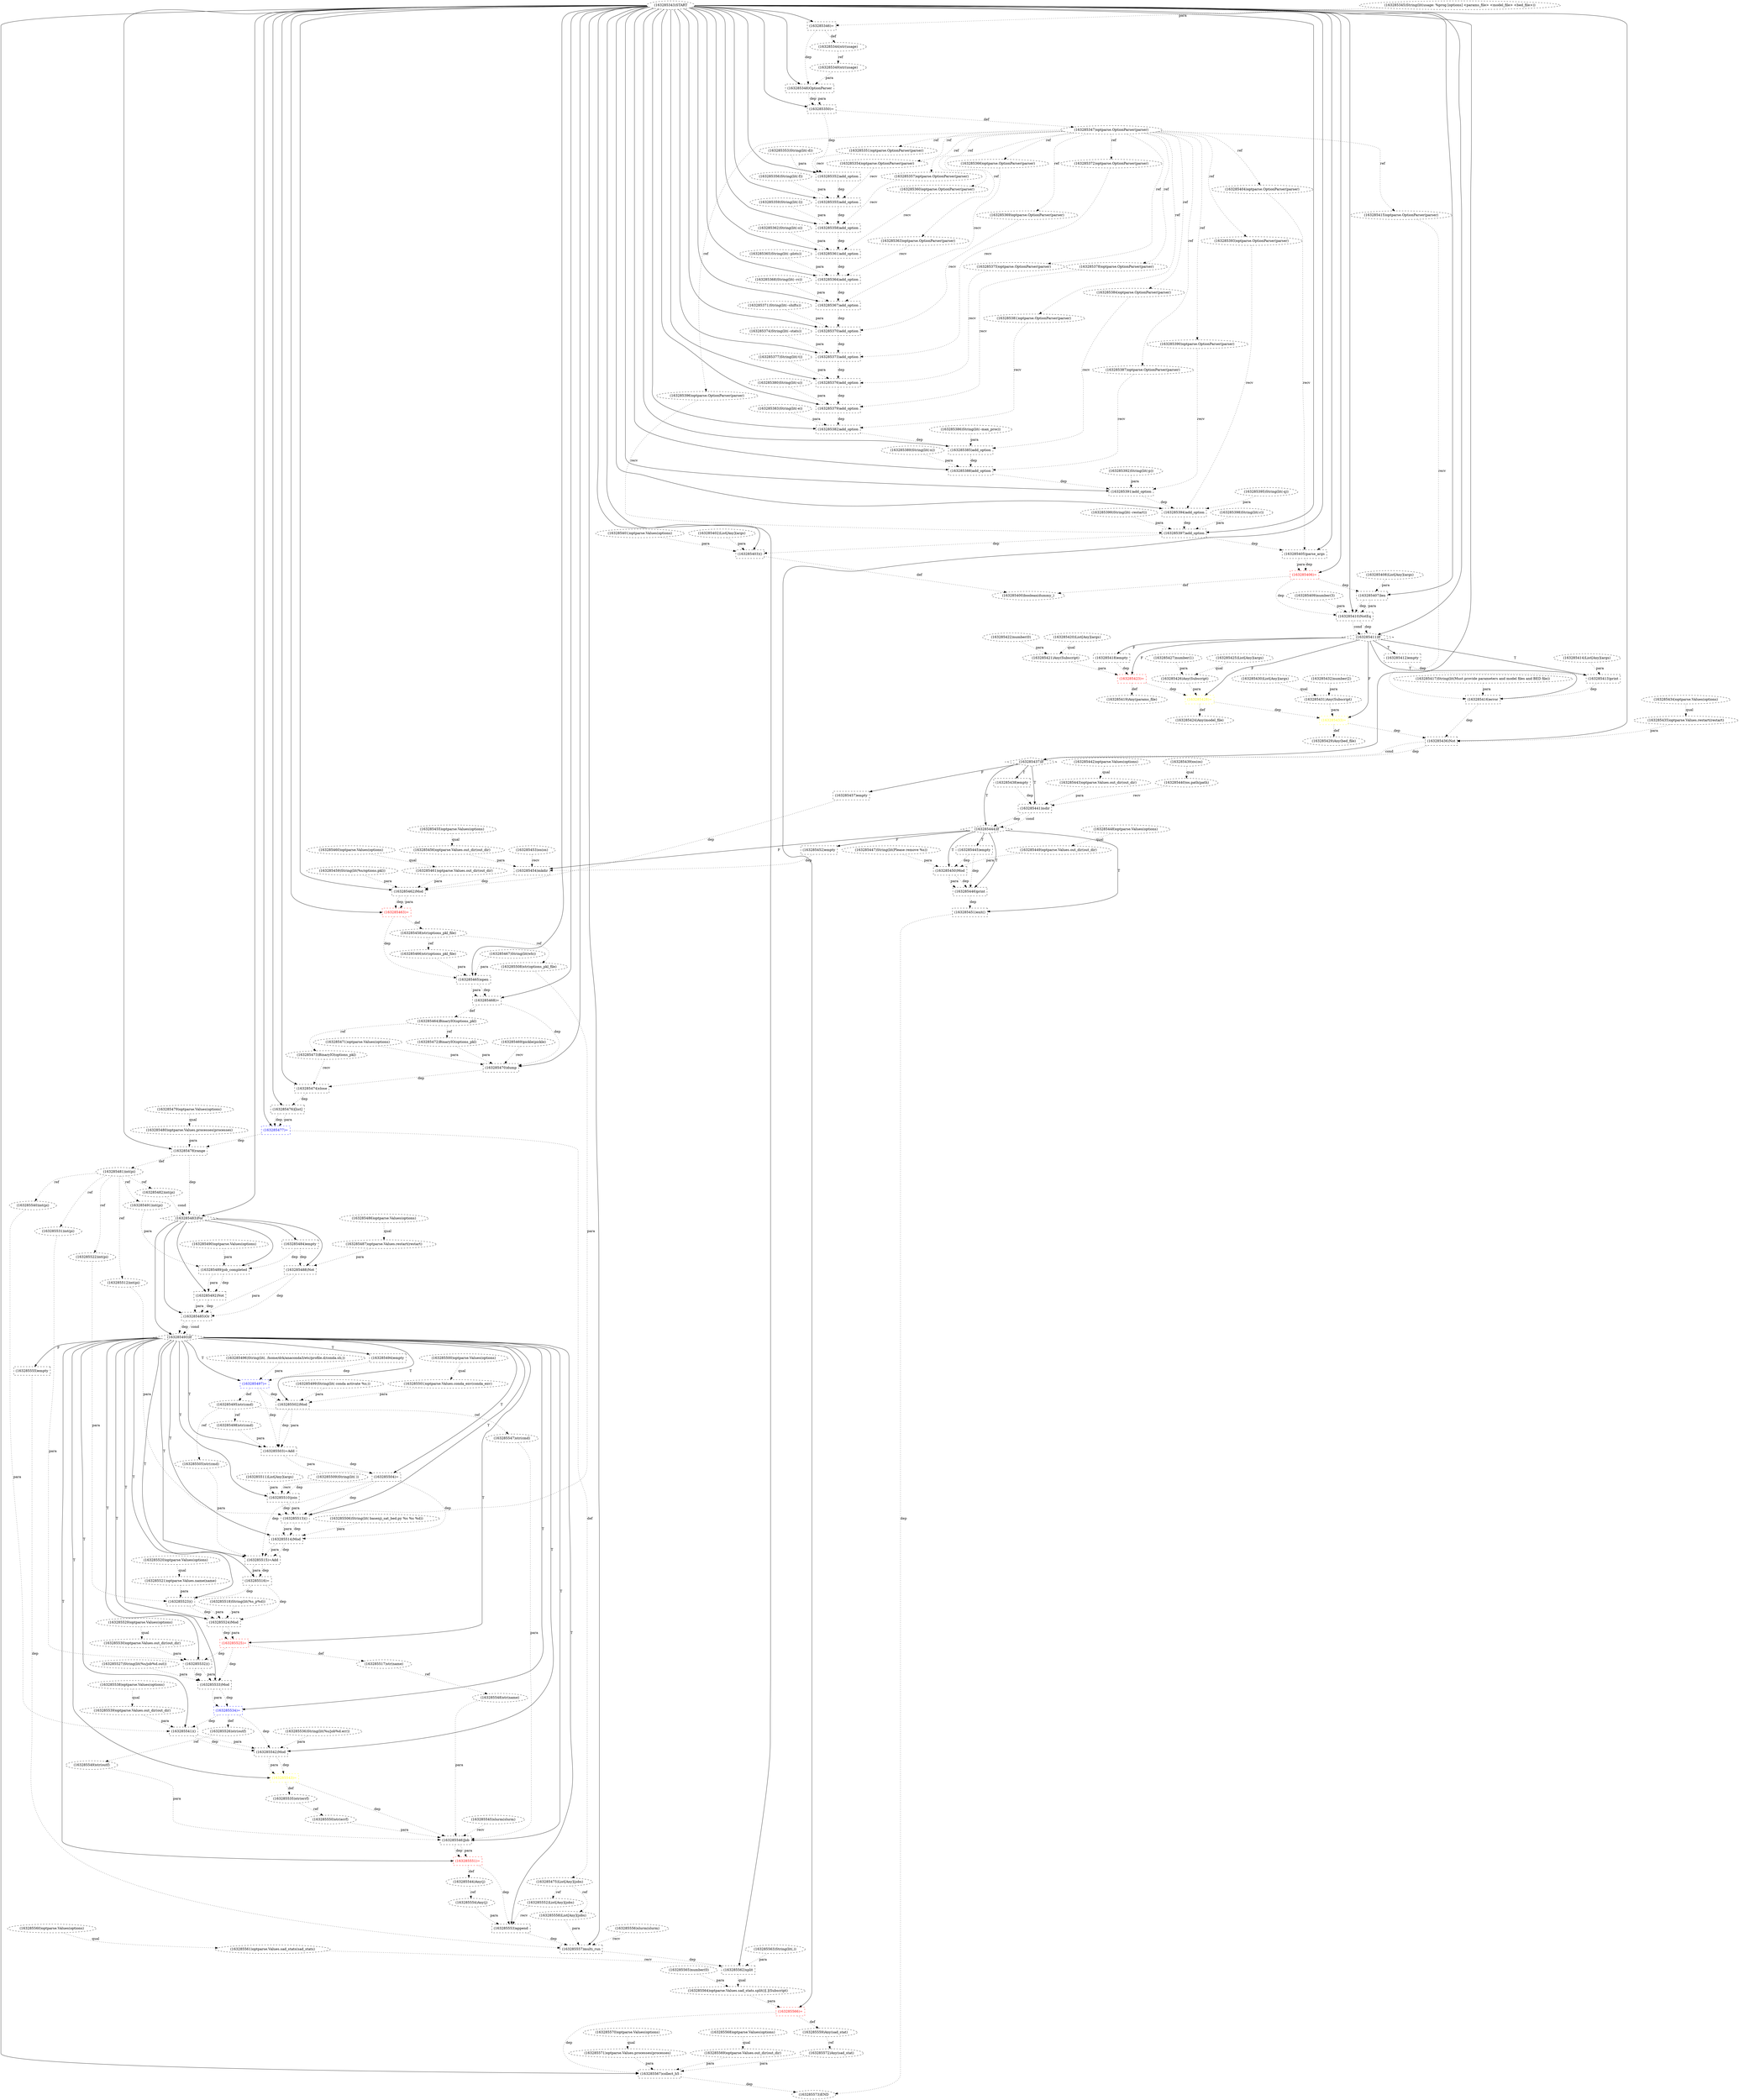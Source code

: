 digraph G {
1 [label="(163285376)add_option" shape=box style=dashed]
2 [label="(163285353)String(lit(-d))" shape=ellipse style=dashed]
3 [label="(163285348)OptionParser" shape=box style=dashed]
4 [label="(163285424)Any(model_file)" shape=ellipse style=dashed]
5 [label="(163285506)String(lit( basenji_sat_bed.py %s %s %d))" shape=ellipse style=dashed]
6 [label="(163285536)String(lit(%s/job%d.err))" shape=ellipse style=dashed]
7 [label="(163285478)range" shape=box style=dashed]
8 [label="(163285361)add_option" shape=box style=dashed]
9 [label="(163285389)String(lit(-n))" shape=ellipse style=dashed]
10 [label="(163285391)add_option" shape=box style=dashed]
11 [label="(163285404)optparse.OptionParser(parser)" shape=ellipse style=dashed]
12 [label="(163285443)optparse.Values.out_dir(out_dir)" shape=ellipse style=dashed]
13 [label="(163285546)Job" shape=box style=dashed]
14 [label="(163285365)String(lit(--plots))" shape=ellipse style=dashed]
15 [label="(163285394)add_option" shape=box style=dashed]
16 [label="(163285398)String(lit(-r))" shape=ellipse style=dashed]
17 [label="(163285399)String(lit(--restart))" shape=ellipse style=dashed]
18 [label="(163285405)parse_args" shape=box style=dashed]
19 [label="(163285497)=" shape=box style=dashed color=blue fontcolor=blue]
20 [label="(163285527)String(lit(%s/job%d.out))" shape=ellipse style=dashed]
21 [label="(163285457)empty" shape=box style=dashed]
22 [label="(163285386)String(lit(--max_proc))" shape=ellipse style=dashed]
23 [label="(163285463)=" shape=box style=dashed color=red fontcolor=red]
24 [label="(163285545)slurm(slurm)" shape=ellipse style=dashed]
25 [label="(163285489)job_completed" shape=box style=dashed]
26 [label="(163285504)=" shape=box style=dashed]
27 [label="(163285479)optparse.Values(options)" shape=ellipse style=dashed]
28 [label="(163285382)add_option" shape=box style=dashed]
29 [label="(163285434)optparse.Values(options)" shape=ellipse style=dashed]
30 [label="(163285465)open" shape=box style=dashed color=black fontcolor=black]
31 [label="(163285415)optparse.OptionParser(parser)" shape=ellipse style=dashed]
32 [label="(163285419)Any(params_file)" shape=ellipse style=dashed]
33 [label="(163285406)=" shape=box style=dashed color=red fontcolor=red]
34 [label="(163285455)optparse.Values(options)" shape=ellipse style=dashed]
35 [label="(163285514)Mod" shape=box style=dashed]
36 [label="(163285371)String(lit(--shifts))" shape=ellipse style=dashed]
37 [label="(163285555)empty" shape=box style=dashed]
38 [label="(163285413)print" shape=box style=dashed]
39 [label="(163285447)String(lit(Please remove %s))" shape=ellipse style=dashed]
40 [label="(163285380)String(lit(-u))" shape=ellipse style=dashed]
41 [label="(163285350)=" shape=box style=dashed color=black fontcolor=black]
42 [label="(163285393)optparse.OptionParser(parser)" shape=ellipse style=dashed]
43 [label="(163285370)add_option" shape=box style=dashed]
44 [label="(163285474)close" shape=box style=dashed color=black fontcolor=black]
45 [label="(163285466)str(options_pkl_file)" shape=ellipse style=dashed]
46 [label="(163285440)os.path(path)" shape=ellipse style=dashed]
47 [label="(163285469)pickle(pickle)" shape=ellipse style=dashed]
48 [label="(163285439)os(os)" shape=ellipse style=dashed]
49 [label="(163285441)isdir" shape=box style=dashed]
50 [label="(163285482)int(pi)" shape=ellipse style=dashed]
51 [label="(163285526)str(outf)" shape=ellipse style=dashed]
52 [label="(163285420)List[Any](args)" shape=ellipse style=dashed]
53 [label="(163285459)String(lit(%s/options.pkl))" shape=ellipse style=dashed]
54 [label="(163285432)number(2)" shape=ellipse style=dashed]
55 [label="(163285458)str(options_pkl_file)" shape=ellipse style=dashed]
56 [label="(163285467)String(lit(wb))" shape=ellipse style=dashed color=black fontcolor=black]
57 [label="(163285488)Not" shape=box style=dashed]
58 [label="(163285522)int(pi)" shape=ellipse style=dashed]
59 [label="(163285553)append" shape=box style=dashed]
60 [label="(163285544)Any(j)" shape=ellipse style=dashed]
61 [label="(163285540)int(pi)" shape=ellipse style=dashed]
62 [label="(163285356)String(lit(-f))" shape=ellipse style=dashed]
63 [label="(163285445)empty" shape=box style=dashed]
64 [label="(163285364)add_option" shape=box style=dashed]
65 [label="(163285500)optparse.Values(options)" shape=ellipse style=dashed]
66 [label="(163285409)number(3)" shape=ellipse style=dashed]
67 [label="(163285538)optparse.Values(options)" shape=ellipse style=dashed]
68 [label="(163285557)multi_run" shape=box style=dashed]
69 [label="(163285571)optparse.Values.processes(processes)" shape=ellipse style=dashed]
70 [label="(163285473)BinaryIO(options_pkl)" shape=ellipse style=dashed color=black fontcolor=black]
71 [label="(163285367)add_option" shape=box style=dashed]
72 [label="(163285563)String(lit(,))" shape=ellipse style=dashed]
73 [label="(163285533)Mod" shape=box style=dashed]
74 [label="(163285355)add_option" shape=box style=dashed]
75 [label="(163285509)String(lit( ))" shape=ellipse style=dashed]
76 [label="(163285550)str(errf)" shape=ellipse style=dashed]
77 [label="(163285549)str(outf)" shape=ellipse style=dashed]
78 [label="(163285484)empty" shape=box style=dashed]
79 [label="(163285496)String(lit(. /home/drk/anaconda3/etc/profile.d/conda.sh;))" shape=ellipse style=dashed]
80 [label="(163285433)=" shape=box style=dashed color=yellow fontcolor=yellow]
81 [label="(163285470)dump" shape=box style=dashed]
82 [label="(163285378)optparse.OptionParser(parser)" shape=ellipse style=dashed]
83 [label="(163285450)Mod" shape=box style=dashed]
84 [label="(163285451)exit()" shape=box style=dashed]
85 [label="(163285511)List[Any](args)" shape=ellipse style=dashed]
86 [label="(163285520)optparse.Values(options)" shape=ellipse style=dashed]
87 [label="(163285559)Any(sad_stat)" shape=ellipse style=dashed]
88 [label="(163285366)optparse.OptionParser(parser)" shape=ellipse style=dashed]
89 [label="(163285417)String(lit(Must provide parameters and model files and BED file))" shape=ellipse style=dashed]
90 [label="(163285541)()" shape=box style=dashed]
91 [label="(163285372)optparse.OptionParser(parser)" shape=ellipse style=dashed]
92 [label="(163285477)=" shape=box style=dashed color=blue fontcolor=blue]
93 [label="(163285485)Or" shape=box style=dashed]
94 [label="(163285573)END" style=dashed]
95 [label="(163285426)Any(Subscript)" shape=ellipse style=dashed]
96 [label="(163285408)List[Any](args)" shape=ellipse style=dashed]
97 [label="(163285452)empty" shape=box style=dashed]
98 [label="(163285384)optparse.OptionParser(parser)" shape=ellipse style=dashed]
99 [label="(163285360)optparse.OptionParser(parser)" shape=ellipse style=dashed]
100 [label="(163285362)String(lit(-o))" shape=ellipse style=dashed]
101 [label="(163285551)=" shape=box style=dashed color=red fontcolor=red]
102 [label="(163285401)optparse.Values(options)" shape=ellipse style=dashed]
103 [label="(163285554)Any(j)" shape=ellipse style=dashed]
104 [label="(163285369)optparse.OptionParser(parser)" shape=ellipse style=dashed]
105 [label="(163285502)Mod" shape=box style=dashed]
106 [label="(163285508)str(options_pkl_file)" shape=ellipse style=dashed]
107 [label="(163285352)add_option" shape=box style=dashed]
108 [label="(163285501)optparse.Values.conda_env(conda_env)" shape=ellipse style=dashed]
109 [label="(163285363)optparse.OptionParser(parser)" shape=ellipse style=dashed]
110 [label="(163285397)add_option" shape=box style=dashed]
111 [label="(163285349)str(usage)" shape=ellipse style=dashed]
112 [label="(163285427)number(1)" shape=ellipse style=dashed]
113 [label="(163285560)optparse.Values(options)" shape=ellipse style=dashed]
114 [label="(163285449)optparse.Values.out_dir(out_dir)" shape=ellipse style=dashed]
115 [label="(163285513)()" shape=box style=dashed]
116 [label="(163285374)String(lit(--stats))" shape=ellipse style=dashed]
117 [label="(163285388)add_option" shape=box style=dashed]
118 [label="(163285461)optparse.Values.out_dir(out_dir)" shape=ellipse style=dashed]
119 [label="(163285566)=" shape=box style=dashed color=red fontcolor=red]
120 [label="(163285421)Any(Subscript)" shape=ellipse style=dashed]
121 [label="(163285456)optparse.Values.out_dir(out_dir)" shape=ellipse style=dashed]
122 [label="(163285395)String(lit(-q))" shape=ellipse style=dashed]
123 [label="(163285373)add_option" shape=box style=dashed]
124 [label="(163285556)slurm(slurm)" shape=ellipse style=dashed]
125 [label="(163285346)=" shape=box style=dashed color=black fontcolor=black]
126 [label="(163285383)String(lit(-e))" shape=ellipse style=dashed]
127 [label="(163285358)add_option" shape=box style=dashed]
128 [label="(163285392)String(lit(-p))" shape=ellipse style=dashed]
129 [label="(163285454)mkdir" shape=box style=dashed]
130 [label="(163285558)List[Any](jobs)" shape=ellipse style=dashed]
131 [label="(163285486)optparse.Values(options)" shape=ellipse style=dashed]
132 [label="(163285414)List[Any](args)" shape=ellipse style=dashed]
133 [label="(163285428)=" shape=box style=dashed color=yellow fontcolor=yellow]
134 [label="(163285512)int(pi)" shape=ellipse style=dashed]
135 [label="(163285381)optparse.OptionParser(parser)" shape=ellipse style=dashed]
136 [label="(163285547)str(cmd)" shape=ellipse style=dashed]
137 [label="(163285516)=" shape=box style=dashed]
138 [label="(163285567)collect_h5" shape=box style=dashed]
139 [label="(163285368)String(lit(--rc))" shape=ellipse style=dashed]
140 [label="(163285492)Not" shape=box style=dashed]
141 [label="(163285530)optparse.Values.out_dir(out_dir)" shape=ellipse style=dashed]
142 [label="(163285471)optparse.Values(options)" shape=ellipse style=dashed]
143 [label="(163285487)optparse.Values.restart(restart)" shape=ellipse style=dashed]
144 [label="(163285351)optparse.OptionParser(parser)" shape=ellipse style=dashed]
145 [label="(163285462)Mod" shape=box style=dashed]
146 [label="(163285390)optparse.OptionParser(parser)" shape=ellipse style=dashed]
147 [label="(163285446)print" shape=box style=dashed]
148 [label="(163285354)optparse.OptionParser(parser)" shape=ellipse style=dashed]
149 [label="(163285385)add_option" shape=box style=dashed]
150 [label="(163285453)os(os)" shape=ellipse style=dashed]
151 [label="(163285542)Mod" shape=box style=dashed]
152 [label="(163285531)int(pi)" shape=ellipse style=dashed]
153 [label="(163285523)()" shape=box style=dashed]
154 [label="(163285444)If" shape=diamond style=dashed]
155 [label="(163285521)optparse.Values.name(name)" shape=ellipse style=dashed]
156 [label="(163285400)boolean(dummy_)" shape=ellipse style=dashed]
157 [label="(163285403)()" shape=box style=dashed]
158 [label="(163285535)str(errf)" shape=ellipse style=dashed]
159 [label="(163285548)str(name)" shape=ellipse style=dashed]
160 [label="(163285418)empty" shape=box style=dashed]
161 [label="(163285431)Any(Subscript)" shape=ellipse style=dashed]
162 [label="(163285402)List[Any](args)" shape=ellipse style=dashed]
163 [label="(163285503)=Add" shape=box style=dashed]
164 [label="(163285515)=Add" shape=box style=dashed]
165 [label="(163285425)List[Any](args)" shape=ellipse style=dashed]
166 [label="(163285377)String(lit(-t))" shape=ellipse style=dashed]
167 [label="(163285561)optparse.Values.sad_stats(sad_stats)" shape=ellipse style=dashed]
168 [label="(163285460)optparse.Values(options)" shape=ellipse style=dashed]
169 [label="(163285499)String(lit( conda activate %s;))" shape=ellipse style=dashed]
170 [label="(163285422)number(0)" shape=ellipse style=dashed]
171 [label="(163285387)optparse.OptionParser(parser)" shape=ellipse style=dashed]
172 [label="(163285534)=" shape=box style=dashed color=blue fontcolor=blue]
173 [label="(163285410)NotEq" shape=box style=dashed]
174 [label="(163285436)Not" shape=box style=dashed]
175 [label="(163285423)=" shape=box style=dashed color=red fontcolor=red]
176 [label="(163285525)=" shape=box style=dashed color=red fontcolor=red]
177 [label="(163285539)optparse.Values.out_dir(out_dir)" shape=ellipse style=dashed]
178 [label="(163285357)optparse.OptionParser(parser)" shape=ellipse style=dashed]
179 [label="(163285396)optparse.OptionParser(parser)" shape=ellipse style=dashed]
180 [label="(163285429)Any(bed_file)" shape=ellipse style=dashed]
181 [label="(163285568)optparse.Values(options)" shape=ellipse style=dashed]
182 [label="(163285416)error" shape=box style=dashed]
183 [label="(163285472)BinaryIO(options_pkl)" shape=ellipse style=dashed]
184 [label="(163285468)=" shape=box style=dashed color=black fontcolor=black]
185 [label="(163285481)int(pi)" shape=ellipse style=dashed]
186 [label="(163285344)str(usage)" shape=ellipse style=dashed]
187 [label="(163285464)BinaryIO(options_pkl)" shape=ellipse style=dashed color=black fontcolor=black]
188 [label="(163285495)str(cmd)" shape=ellipse style=dashed]
189 [label="(163285430)List[Any](args)" shape=ellipse style=dashed]
190 [label="(163285407)len" shape=box style=dashed]
191 [label="(163285411)If" shape=diamond style=dashed]
192 [label="(163285476)[list]" shape=box style=dashed]
193 [label="(163285562)split" shape=box style=dashed]
194 [label="(163285570)optparse.Values(options)" shape=ellipse style=dashed]
195 [label="(163285493)If" shape=diamond style=dashed]
196 [label="(163285529)optparse.Values(options)" shape=ellipse style=dashed]
197 [label="(163285483)For" shape=diamond style=dashed]
198 [label="(163285517)str(name)" shape=ellipse style=dashed]
199 [label="(163285510)join" shape=box style=dashed]
200 [label="(163285572)Any(sad_stat)" shape=ellipse style=dashed]
201 [label="(163285379)add_option" shape=box style=dashed]
202 [label="(163285412)empty" shape=box style=dashed]
203 [label="(163285505)str(cmd)" shape=ellipse style=dashed]
204 [label="(163285498)str(cmd)" shape=ellipse style=dashed]
205 [label="(163285518)String(lit(%s_p%d))" shape=ellipse style=dashed]
206 [label="(163285494)empty" shape=box style=dashed]
207 [label="(163285564)optparse.Values.sad_stats.split()[.](Subscript)" shape=ellipse style=dashed]
208 [label="(163285437)If" shape=diamond style=dashed]
209 [label="(163285569)optparse.Values.out_dir(out_dir)" shape=ellipse style=dashed]
210 [label="(163285347)optparse.OptionParser(parser)" shape=ellipse style=dashed]
211 [label="(163285448)optparse.Values(options)" shape=ellipse style=dashed]
212 [label="(163285375)optparse.OptionParser(parser)" shape=ellipse style=dashed]
213 [label="(163285565)number(0)" shape=ellipse style=dashed]
214 [label="(163285438)empty" shape=box style=dashed]
215 [label="(163285543)=" shape=box style=dashed color=yellow fontcolor=yellow]
216 [label="(163285475)List[Any](jobs)" shape=ellipse style=dashed]
217 [label="(163285524)Mod" shape=box style=dashed]
218 [label="(163285345)String(lit(usage: %prog [options] <params_file> <model_file> <bed_file>))" shape=ellipse style=dashed]
219 [label="(163285490)optparse.Values(options)" shape=ellipse style=dashed]
220 [label="(163285343)START" style=dashed]
221 [label="(163285480)optparse.Values.processes(processes)" shape=ellipse style=dashed]
222 [label="(163285552)List[Any](jobs)" shape=ellipse style=dashed]
223 [label="(163285442)optparse.Values(options)" shape=ellipse style=dashed]
224 [label="(163285532)()" shape=box style=dashed]
225 [label="(163285435)optparse.Values.restart(restart)" shape=ellipse style=dashed]
226 [label="(163285359)String(lit(-l))" shape=ellipse style=dashed]
227 [label="(163285491)int(pi)" shape=ellipse style=dashed]
220 -> 1 [label="" style=solid];
212 -> 1 [label="recv" style=dotted];
166 -> 1 [label="para" style=dotted];
123 -> 1 [label="dep" style=dotted];
220 -> 3 [label="" style=solid];
111 -> 3 [label="para" style=dotted];
125 -> 3 [label="dep" style=dotted];
133 -> 4 [label="def" style=dotted];
220 -> 7 [label="" style=solid];
221 -> 7 [label="para" style=dotted];
92 -> 7 [label="dep" style=dotted];
220 -> 8 [label="" style=solid];
99 -> 8 [label="recv" style=dotted];
100 -> 8 [label="para" style=dotted];
127 -> 8 [label="dep" style=dotted];
220 -> 10 [label="" style=solid];
146 -> 10 [label="recv" style=dotted];
128 -> 10 [label="para" style=dotted];
117 -> 10 [label="dep" style=dotted];
210 -> 11 [label="ref" style=dotted];
223 -> 12 [label="qual" style=dotted];
195 -> 13 [label="T"];
24 -> 13 [label="recv" style=dotted];
136 -> 13 [label="para" style=dotted];
159 -> 13 [label="para" style=dotted];
77 -> 13 [label="para" style=dotted];
76 -> 13 [label="para" style=dotted];
215 -> 13 [label="dep" style=dotted];
220 -> 15 [label="" style=solid];
42 -> 15 [label="recv" style=dotted];
122 -> 15 [label="para" style=dotted];
10 -> 15 [label="dep" style=dotted];
220 -> 18 [label="" style=solid];
11 -> 18 [label="recv" style=dotted];
110 -> 18 [label="dep" style=dotted];
195 -> 19 [label="T"];
79 -> 19 [label="para" style=dotted];
206 -> 19 [label="dep" style=dotted];
208 -> 21 [label="F"];
220 -> 23 [label="" style=solid];
145 -> 23 [label="dep" style=dotted];
145 -> 23 [label="para" style=dotted];
197 -> 25 [label="" style=solid];
219 -> 25 [label="para" style=dotted];
227 -> 25 [label="para" style=dotted];
78 -> 25 [label="dep" style=dotted];
195 -> 26 [label="T"];
163 -> 26 [label="dep" style=dotted];
163 -> 26 [label="para" style=dotted];
220 -> 28 [label="" style=solid];
135 -> 28 [label="recv" style=dotted];
126 -> 28 [label="para" style=dotted];
201 -> 28 [label="dep" style=dotted];
220 -> 30 [label="" style=solid];
45 -> 30 [label="para" style=dotted];
56 -> 30 [label="para" style=dotted];
23 -> 30 [label="dep" style=dotted];
210 -> 31 [label="ref" style=dotted];
175 -> 32 [label="def" style=dotted];
220 -> 33 [label="" style=solid];
18 -> 33 [label="dep" style=dotted];
18 -> 33 [label="para" style=dotted];
195 -> 35 [label="T"];
5 -> 35 [label="para" style=dotted];
115 -> 35 [label="dep" style=dotted];
115 -> 35 [label="para" style=dotted];
26 -> 35 [label="dep" style=dotted];
195 -> 37 [label="F"];
191 -> 38 [label="T"];
132 -> 38 [label="para" style=dotted];
202 -> 38 [label="dep" style=dotted];
220 -> 41 [label="" style=solid];
3 -> 41 [label="dep" style=dotted];
3 -> 41 [label="para" style=dotted];
210 -> 42 [label="ref" style=dotted];
220 -> 43 [label="" style=solid];
104 -> 43 [label="recv" style=dotted];
36 -> 43 [label="para" style=dotted];
71 -> 43 [label="dep" style=dotted];
220 -> 44 [label="" style=solid];
70 -> 44 [label="recv" style=dotted];
81 -> 44 [label="dep" style=dotted];
55 -> 45 [label="ref" style=dotted];
48 -> 46 [label="qual" style=dotted];
208 -> 49 [label="T"];
46 -> 49 [label="recv" style=dotted];
12 -> 49 [label="para" style=dotted];
214 -> 49 [label="dep" style=dotted];
185 -> 50 [label="ref" style=dotted];
172 -> 51 [label="def" style=dotted];
23 -> 55 [label="def" style=dotted];
197 -> 57 [label="" style=solid];
143 -> 57 [label="para" style=dotted];
78 -> 57 [label="dep" style=dotted];
185 -> 58 [label="ref" style=dotted];
195 -> 59 [label="T"];
222 -> 59 [label="recv" style=dotted];
103 -> 59 [label="para" style=dotted];
101 -> 59 [label="dep" style=dotted];
101 -> 60 [label="def" style=dotted];
185 -> 61 [label="ref" style=dotted];
154 -> 63 [label="T"];
220 -> 64 [label="" style=solid];
109 -> 64 [label="recv" style=dotted];
14 -> 64 [label="para" style=dotted];
8 -> 64 [label="dep" style=dotted];
220 -> 68 [label="" style=solid];
124 -> 68 [label="recv" style=dotted];
130 -> 68 [label="para" style=dotted];
37 -> 68 [label="dep" style=dotted];
59 -> 68 [label="dep" style=dotted];
194 -> 69 [label="qual" style=dotted];
187 -> 70 [label="ref" style=dotted];
220 -> 71 [label="" style=solid];
88 -> 71 [label="recv" style=dotted];
139 -> 71 [label="para" style=dotted];
64 -> 71 [label="dep" style=dotted];
195 -> 73 [label="T"];
20 -> 73 [label="para" style=dotted];
224 -> 73 [label="dep" style=dotted];
224 -> 73 [label="para" style=dotted];
176 -> 73 [label="dep" style=dotted];
220 -> 74 [label="" style=solid];
148 -> 74 [label="recv" style=dotted];
62 -> 74 [label="para" style=dotted];
107 -> 74 [label="dep" style=dotted];
158 -> 76 [label="ref" style=dotted];
51 -> 77 [label="ref" style=dotted];
197 -> 78 [label="" style=solid];
191 -> 80 [label="F"];
161 -> 80 [label="para" style=dotted];
133 -> 80 [label="dep" style=dotted];
220 -> 81 [label="" style=solid];
47 -> 81 [label="recv" style=dotted];
142 -> 81 [label="para" style=dotted];
183 -> 81 [label="para" style=dotted];
184 -> 81 [label="dep" style=dotted];
210 -> 82 [label="ref" style=dotted];
154 -> 83 [label="T"];
39 -> 83 [label="para" style=dotted];
114 -> 83 [label="para" style=dotted];
63 -> 83 [label="dep" style=dotted];
154 -> 84 [label="T"];
147 -> 84 [label="dep" style=dotted];
119 -> 87 [label="def" style=dotted];
210 -> 88 [label="ref" style=dotted];
195 -> 90 [label="T"];
177 -> 90 [label="para" style=dotted];
61 -> 90 [label="para" style=dotted];
172 -> 90 [label="dep" style=dotted];
210 -> 91 [label="ref" style=dotted];
220 -> 92 [label="" style=solid];
192 -> 92 [label="dep" style=dotted];
192 -> 92 [label="para" style=dotted];
197 -> 93 [label="" style=solid];
57 -> 93 [label="dep" style=dotted];
57 -> 93 [label="para" style=dotted];
140 -> 93 [label="dep" style=dotted];
140 -> 93 [label="para" style=dotted];
84 -> 94 [label="dep" style=dotted];
138 -> 94 [label="dep" style=dotted];
165 -> 95 [label="qual" style=dotted];
112 -> 95 [label="para" style=dotted];
154 -> 97 [label="F"];
210 -> 98 [label="ref" style=dotted];
210 -> 99 [label="ref" style=dotted];
195 -> 101 [label="T"];
13 -> 101 [label="dep" style=dotted];
13 -> 101 [label="para" style=dotted];
60 -> 103 [label="ref" style=dotted];
210 -> 104 [label="ref" style=dotted];
195 -> 105 [label="T"];
169 -> 105 [label="para" style=dotted];
108 -> 105 [label="para" style=dotted];
19 -> 105 [label="dep" style=dotted];
55 -> 106 [label="ref" style=dotted];
220 -> 107 [label="" style=solid];
144 -> 107 [label="recv" style=dotted];
2 -> 107 [label="para" style=dotted];
41 -> 107 [label="dep" style=dotted];
65 -> 108 [label="qual" style=dotted];
210 -> 109 [label="ref" style=dotted];
220 -> 110 [label="" style=solid];
179 -> 110 [label="recv" style=dotted];
16 -> 110 [label="para" style=dotted];
17 -> 110 [label="para" style=dotted];
15 -> 110 [label="dep" style=dotted];
186 -> 111 [label="ref" style=dotted];
211 -> 114 [label="qual" style=dotted];
195 -> 115 [label="T"];
106 -> 115 [label="para" style=dotted];
199 -> 115 [label="dep" style=dotted];
199 -> 115 [label="para" style=dotted];
134 -> 115 [label="para" style=dotted];
26 -> 115 [label="dep" style=dotted];
220 -> 117 [label="" style=solid];
171 -> 117 [label="recv" style=dotted];
9 -> 117 [label="para" style=dotted];
149 -> 117 [label="dep" style=dotted];
168 -> 118 [label="qual" style=dotted];
220 -> 119 [label="" style=solid];
207 -> 119 [label="para" style=dotted];
52 -> 120 [label="qual" style=dotted];
170 -> 120 [label="para" style=dotted];
34 -> 121 [label="qual" style=dotted];
220 -> 123 [label="" style=solid];
91 -> 123 [label="recv" style=dotted];
116 -> 123 [label="para" style=dotted];
43 -> 123 [label="dep" style=dotted];
220 -> 125 [label="" style=solid];
218 -> 125 [label="para" style=dotted];
220 -> 127 [label="" style=solid];
178 -> 127 [label="recv" style=dotted];
226 -> 127 [label="para" style=dotted];
74 -> 127 [label="dep" style=dotted];
154 -> 129 [label="F"];
150 -> 129 [label="recv" style=dotted];
121 -> 129 [label="para" style=dotted];
97 -> 129 [label="dep" style=dotted];
216 -> 130 [label="ref" style=dotted];
191 -> 133 [label="F"];
95 -> 133 [label="para" style=dotted];
175 -> 133 [label="dep" style=dotted];
185 -> 134 [label="ref" style=dotted];
210 -> 135 [label="ref" style=dotted];
188 -> 136 [label="ref" style=dotted];
195 -> 137 [label="T"];
164 -> 137 [label="dep" style=dotted];
164 -> 137 [label="para" style=dotted];
220 -> 138 [label="" style=solid];
209 -> 138 [label="para" style=dotted];
69 -> 138 [label="para" style=dotted];
200 -> 138 [label="para" style=dotted];
119 -> 138 [label="dep" style=dotted];
197 -> 140 [label="" style=solid];
25 -> 140 [label="dep" style=dotted];
25 -> 140 [label="para" style=dotted];
196 -> 141 [label="qual" style=dotted];
131 -> 143 [label="qual" style=dotted];
210 -> 144 [label="ref" style=dotted];
220 -> 145 [label="" style=solid];
53 -> 145 [label="para" style=dotted];
118 -> 145 [label="para" style=dotted];
21 -> 145 [label="dep" style=dotted];
129 -> 145 [label="dep" style=dotted];
210 -> 146 [label="ref" style=dotted];
154 -> 147 [label="T"];
83 -> 147 [label="dep" style=dotted];
83 -> 147 [label="para" style=dotted];
63 -> 147 [label="dep" style=dotted];
210 -> 148 [label="ref" style=dotted];
220 -> 149 [label="" style=solid];
98 -> 149 [label="recv" style=dotted];
22 -> 149 [label="para" style=dotted];
28 -> 149 [label="dep" style=dotted];
195 -> 151 [label="T"];
6 -> 151 [label="para" style=dotted];
90 -> 151 [label="dep" style=dotted];
90 -> 151 [label="para" style=dotted];
172 -> 151 [label="dep" style=dotted];
185 -> 152 [label="ref" style=dotted];
195 -> 153 [label="T"];
155 -> 153 [label="para" style=dotted];
58 -> 153 [label="para" style=dotted];
137 -> 153 [label="dep" style=dotted];
208 -> 154 [label="T"];
49 -> 154 [label="dep" style=dotted];
49 -> 154 [label="cond" style=dotted];
86 -> 155 [label="qual" style=dotted];
157 -> 156 [label="def" style=dotted];
33 -> 156 [label="def" style=dotted];
220 -> 157 [label="" style=solid];
102 -> 157 [label="para" style=dotted];
162 -> 157 [label="para" style=dotted];
110 -> 157 [label="dep" style=dotted];
215 -> 158 [label="def" style=dotted];
198 -> 159 [label="ref" style=dotted];
191 -> 160 [label="F"];
189 -> 161 [label="qual" style=dotted];
54 -> 161 [label="para" style=dotted];
195 -> 163 [label="T"];
204 -> 163 [label="para" style=dotted];
105 -> 163 [label="dep" style=dotted];
105 -> 163 [label="para" style=dotted];
19 -> 163 [label="dep" style=dotted];
195 -> 164 [label="T"];
203 -> 164 [label="para" style=dotted];
35 -> 164 [label="dep" style=dotted];
35 -> 164 [label="para" style=dotted];
26 -> 164 [label="dep" style=dotted];
113 -> 167 [label="qual" style=dotted];
210 -> 171 [label="ref" style=dotted];
195 -> 172 [label="T"];
73 -> 172 [label="dep" style=dotted];
73 -> 172 [label="para" style=dotted];
220 -> 173 [label="" style=solid];
190 -> 173 [label="dep" style=dotted];
190 -> 173 [label="para" style=dotted];
66 -> 173 [label="para" style=dotted];
33 -> 173 [label="dep" style=dotted];
220 -> 174 [label="" style=solid];
225 -> 174 [label="para" style=dotted];
182 -> 174 [label="dep" style=dotted];
80 -> 174 [label="dep" style=dotted];
191 -> 175 [label="F"];
120 -> 175 [label="para" style=dotted];
160 -> 175 [label="dep" style=dotted];
195 -> 176 [label="T"];
217 -> 176 [label="dep" style=dotted];
217 -> 176 [label="para" style=dotted];
67 -> 177 [label="qual" style=dotted];
210 -> 178 [label="ref" style=dotted];
210 -> 179 [label="ref" style=dotted];
80 -> 180 [label="def" style=dotted];
191 -> 182 [label="T"];
31 -> 182 [label="recv" style=dotted];
89 -> 182 [label="para" style=dotted];
38 -> 182 [label="dep" style=dotted];
187 -> 183 [label="ref" style=dotted];
220 -> 184 [label="" style=solid];
30 -> 184 [label="dep" style=dotted];
30 -> 184 [label="para" style=dotted];
7 -> 185 [label="def" style=dotted];
125 -> 186 [label="def" style=dotted];
184 -> 187 [label="def" style=dotted];
19 -> 188 [label="def" style=dotted];
220 -> 190 [label="" style=solid];
96 -> 190 [label="para" style=dotted];
33 -> 190 [label="dep" style=dotted];
220 -> 191 [label="" style=solid];
173 -> 191 [label="dep" style=dotted];
173 -> 191 [label="cond" style=dotted];
220 -> 192 [label="" style=solid];
44 -> 192 [label="dep" style=dotted];
220 -> 193 [label="" style=solid];
167 -> 193 [label="recv" style=dotted];
72 -> 193 [label="para" style=dotted];
68 -> 193 [label="dep" style=dotted];
197 -> 195 [label="" style=solid];
93 -> 195 [label="dep" style=dotted];
93 -> 195 [label="cond" style=dotted];
220 -> 197 [label="" style=solid];
7 -> 197 [label="dep" style=dotted];
50 -> 197 [label="cond" style=dotted];
176 -> 198 [label="def" style=dotted];
195 -> 199 [label="T"];
75 -> 199 [label="recv" style=dotted];
85 -> 199 [label="para" style=dotted];
26 -> 199 [label="dep" style=dotted];
87 -> 200 [label="ref" style=dotted];
220 -> 201 [label="" style=solid];
82 -> 201 [label="recv" style=dotted];
40 -> 201 [label="para" style=dotted];
1 -> 201 [label="dep" style=dotted];
191 -> 202 [label="T"];
188 -> 203 [label="ref" style=dotted];
188 -> 204 [label="ref" style=dotted];
195 -> 206 [label="T"];
193 -> 207 [label="qual" style=dotted];
213 -> 207 [label="para" style=dotted];
220 -> 208 [label="" style=solid];
174 -> 208 [label="dep" style=dotted];
174 -> 208 [label="cond" style=dotted];
181 -> 209 [label="qual" style=dotted];
41 -> 210 [label="def" style=dotted];
210 -> 212 [label="ref" style=dotted];
208 -> 214 [label="T"];
195 -> 215 [label="T"];
151 -> 215 [label="dep" style=dotted];
151 -> 215 [label="para" style=dotted];
92 -> 216 [label="def" style=dotted];
195 -> 217 [label="T"];
205 -> 217 [label="para" style=dotted];
153 -> 217 [label="dep" style=dotted];
153 -> 217 [label="para" style=dotted];
137 -> 217 [label="dep" style=dotted];
27 -> 221 [label="qual" style=dotted];
216 -> 222 [label="ref" style=dotted];
195 -> 224 [label="T"];
141 -> 224 [label="para" style=dotted];
152 -> 224 [label="para" style=dotted];
176 -> 224 [label="dep" style=dotted];
29 -> 225 [label="qual" style=dotted];
185 -> 227 [label="ref" style=dotted];
}